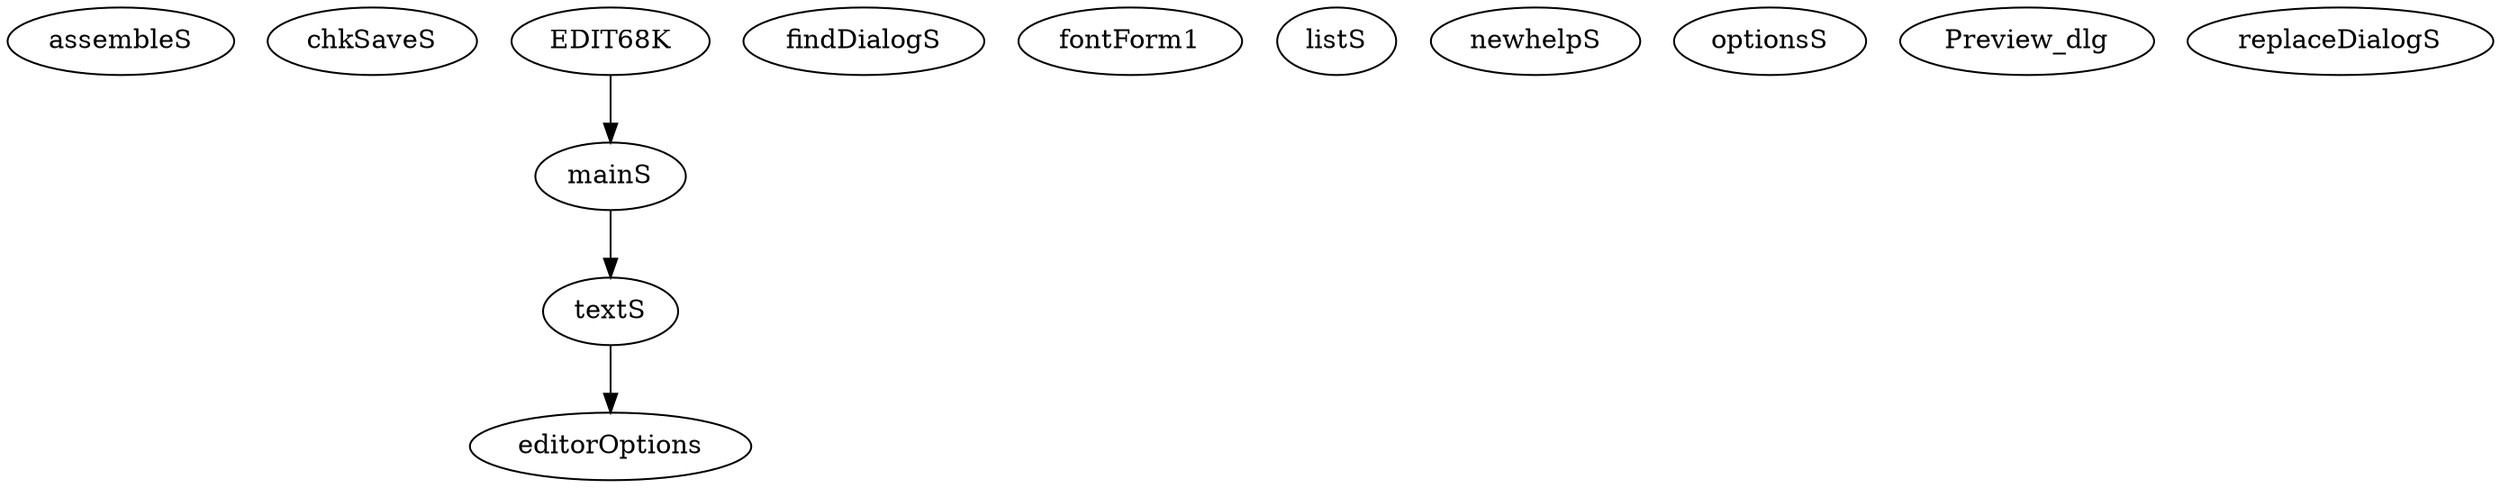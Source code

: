 digraph
{
    assembleS
    chkSaveS
    EDIT68K
    editorOptions
    findDialogS
    fontForm1
    listS
    mainS
    newhelpS
    optionsS
    Preview_dlg
    replaceDialogS
    textS

    EDIT68K->mainS
    mainS->textS
    textS->editorOptions
}

